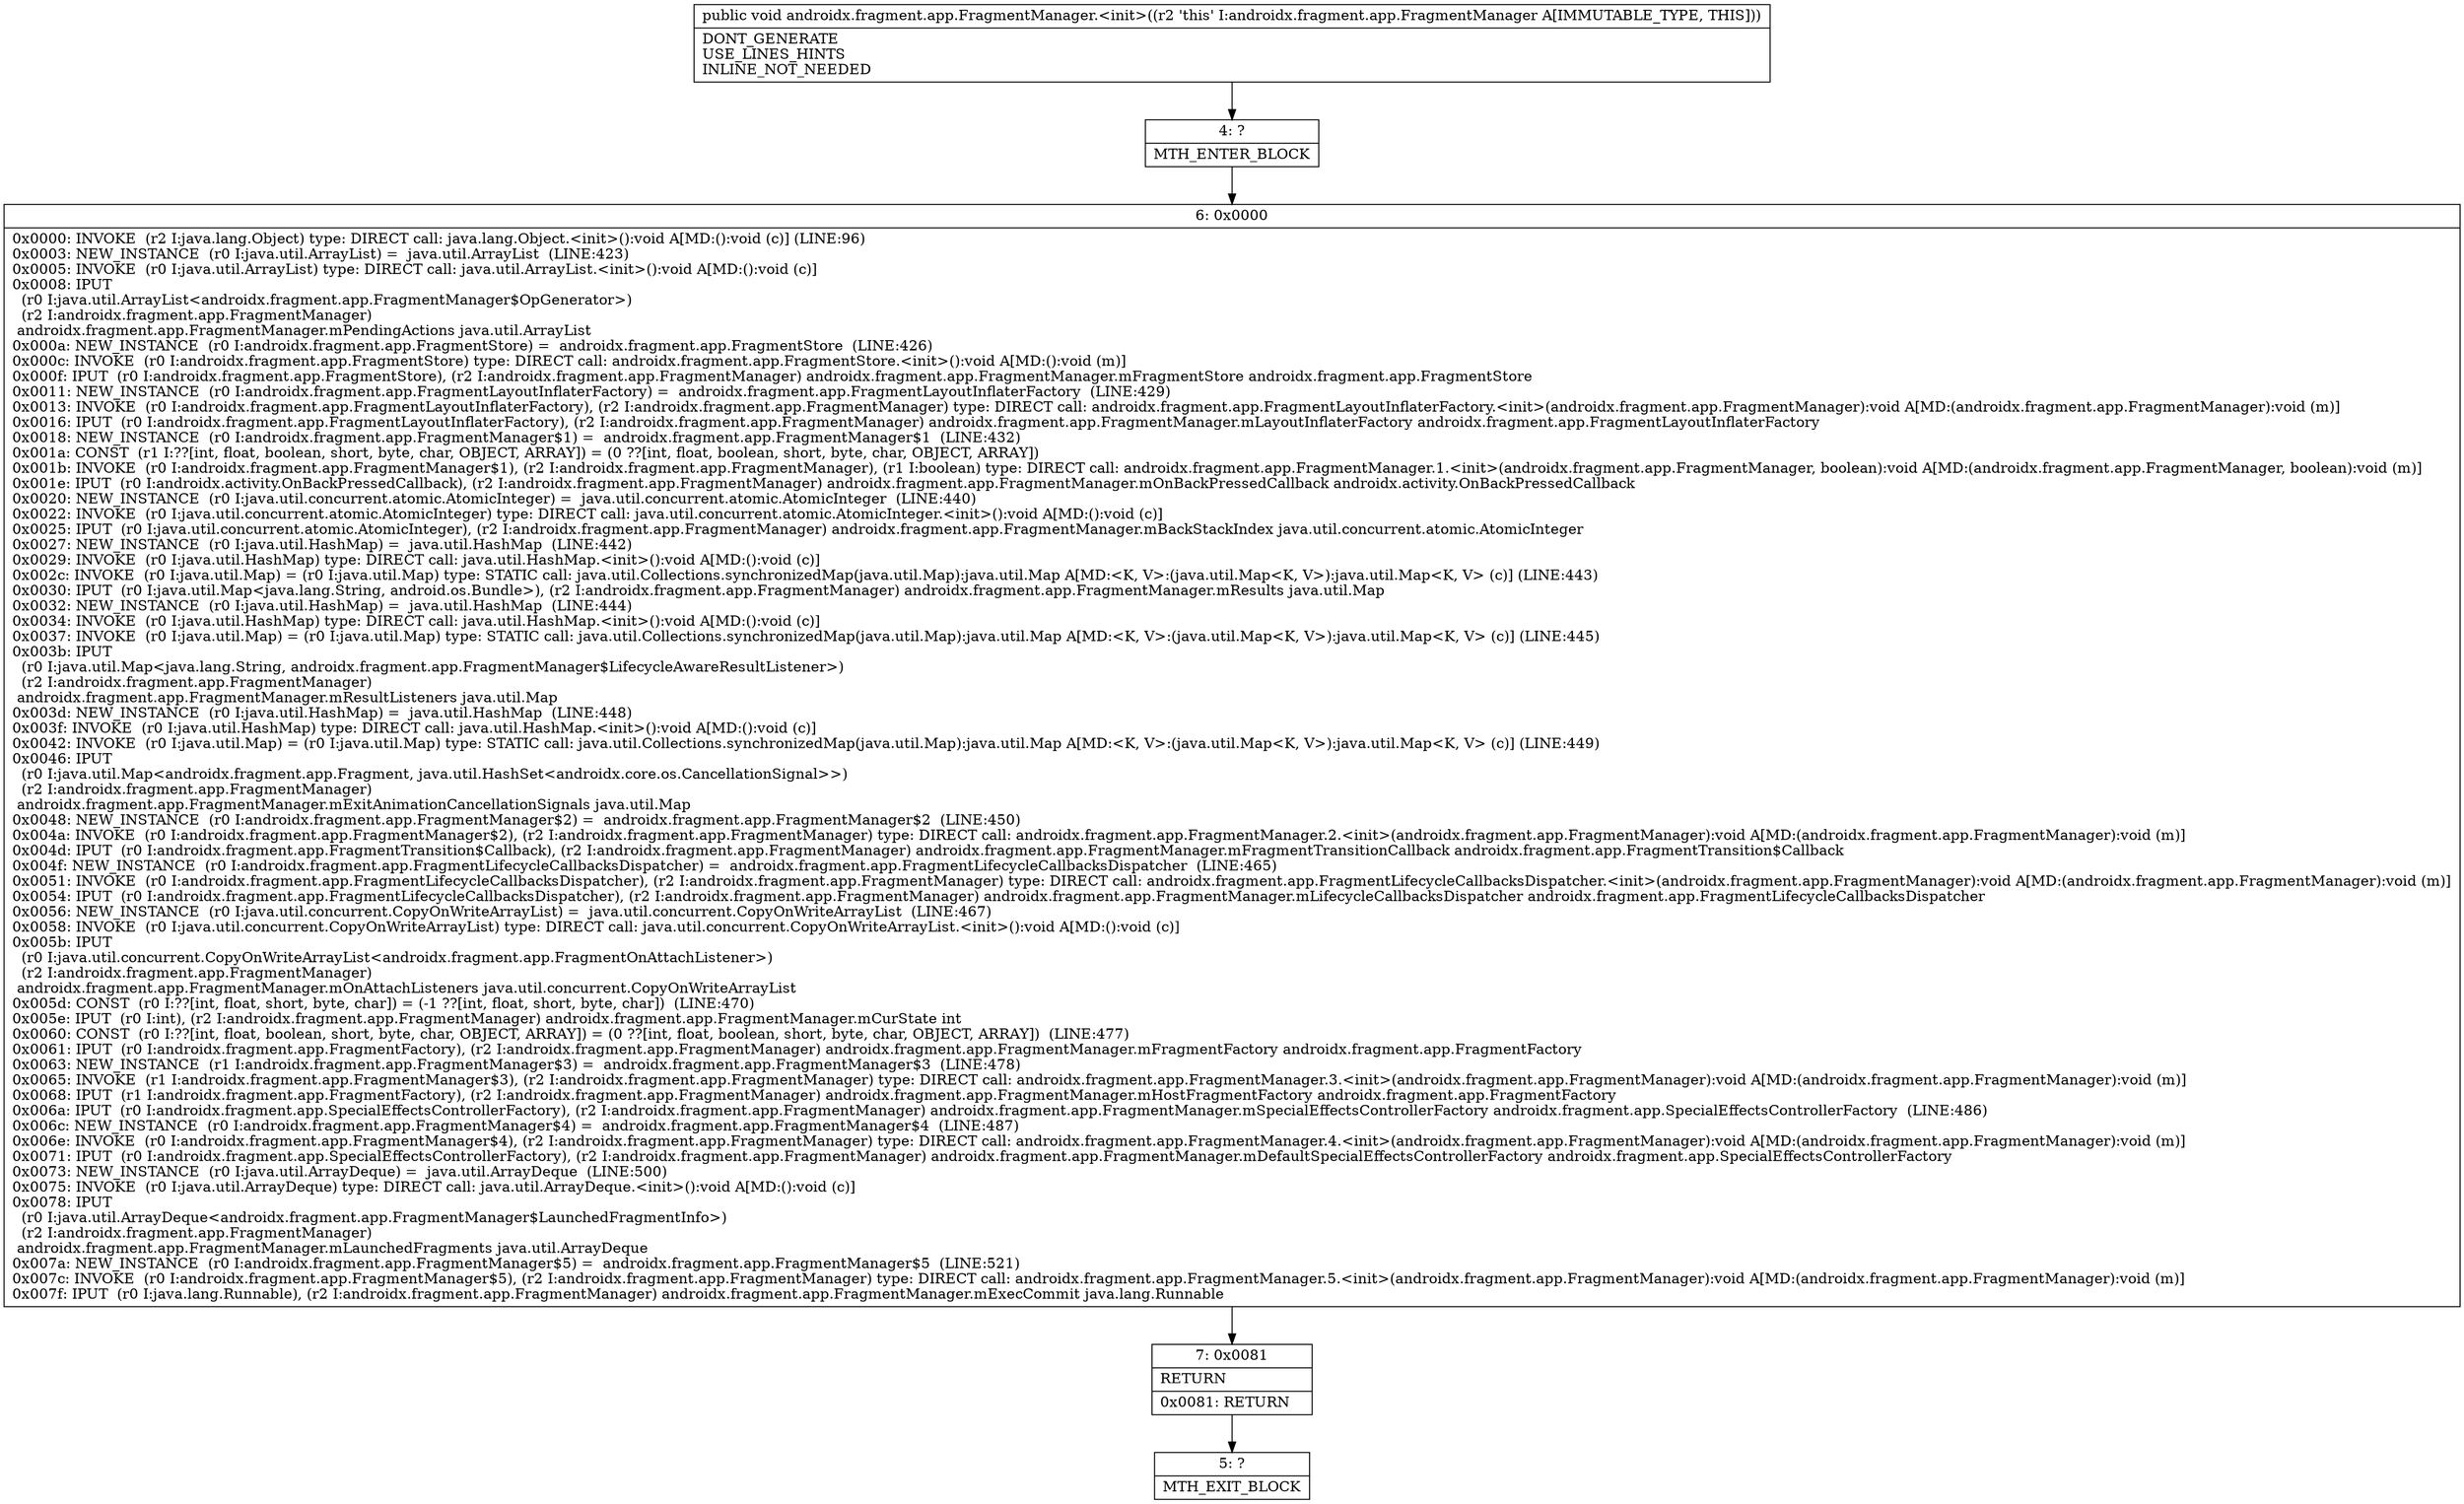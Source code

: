digraph "CFG forandroidx.fragment.app.FragmentManager.\<init\>()V" {
Node_4 [shape=record,label="{4\:\ ?|MTH_ENTER_BLOCK\l}"];
Node_6 [shape=record,label="{6\:\ 0x0000|0x0000: INVOKE  (r2 I:java.lang.Object) type: DIRECT call: java.lang.Object.\<init\>():void A[MD:():void (c)] (LINE:96)\l0x0003: NEW_INSTANCE  (r0 I:java.util.ArrayList) =  java.util.ArrayList  (LINE:423)\l0x0005: INVOKE  (r0 I:java.util.ArrayList) type: DIRECT call: java.util.ArrayList.\<init\>():void A[MD:():void (c)]\l0x0008: IPUT  \l  (r0 I:java.util.ArrayList\<androidx.fragment.app.FragmentManager$OpGenerator\>)\l  (r2 I:androidx.fragment.app.FragmentManager)\l androidx.fragment.app.FragmentManager.mPendingActions java.util.ArrayList \l0x000a: NEW_INSTANCE  (r0 I:androidx.fragment.app.FragmentStore) =  androidx.fragment.app.FragmentStore  (LINE:426)\l0x000c: INVOKE  (r0 I:androidx.fragment.app.FragmentStore) type: DIRECT call: androidx.fragment.app.FragmentStore.\<init\>():void A[MD:():void (m)]\l0x000f: IPUT  (r0 I:androidx.fragment.app.FragmentStore), (r2 I:androidx.fragment.app.FragmentManager) androidx.fragment.app.FragmentManager.mFragmentStore androidx.fragment.app.FragmentStore \l0x0011: NEW_INSTANCE  (r0 I:androidx.fragment.app.FragmentLayoutInflaterFactory) =  androidx.fragment.app.FragmentLayoutInflaterFactory  (LINE:429)\l0x0013: INVOKE  (r0 I:androidx.fragment.app.FragmentLayoutInflaterFactory), (r2 I:androidx.fragment.app.FragmentManager) type: DIRECT call: androidx.fragment.app.FragmentLayoutInflaterFactory.\<init\>(androidx.fragment.app.FragmentManager):void A[MD:(androidx.fragment.app.FragmentManager):void (m)]\l0x0016: IPUT  (r0 I:androidx.fragment.app.FragmentLayoutInflaterFactory), (r2 I:androidx.fragment.app.FragmentManager) androidx.fragment.app.FragmentManager.mLayoutInflaterFactory androidx.fragment.app.FragmentLayoutInflaterFactory \l0x0018: NEW_INSTANCE  (r0 I:androidx.fragment.app.FragmentManager$1) =  androidx.fragment.app.FragmentManager$1  (LINE:432)\l0x001a: CONST  (r1 I:??[int, float, boolean, short, byte, char, OBJECT, ARRAY]) = (0 ??[int, float, boolean, short, byte, char, OBJECT, ARRAY]) \l0x001b: INVOKE  (r0 I:androidx.fragment.app.FragmentManager$1), (r2 I:androidx.fragment.app.FragmentManager), (r1 I:boolean) type: DIRECT call: androidx.fragment.app.FragmentManager.1.\<init\>(androidx.fragment.app.FragmentManager, boolean):void A[MD:(androidx.fragment.app.FragmentManager, boolean):void (m)]\l0x001e: IPUT  (r0 I:androidx.activity.OnBackPressedCallback), (r2 I:androidx.fragment.app.FragmentManager) androidx.fragment.app.FragmentManager.mOnBackPressedCallback androidx.activity.OnBackPressedCallback \l0x0020: NEW_INSTANCE  (r0 I:java.util.concurrent.atomic.AtomicInteger) =  java.util.concurrent.atomic.AtomicInteger  (LINE:440)\l0x0022: INVOKE  (r0 I:java.util.concurrent.atomic.AtomicInteger) type: DIRECT call: java.util.concurrent.atomic.AtomicInteger.\<init\>():void A[MD:():void (c)]\l0x0025: IPUT  (r0 I:java.util.concurrent.atomic.AtomicInteger), (r2 I:androidx.fragment.app.FragmentManager) androidx.fragment.app.FragmentManager.mBackStackIndex java.util.concurrent.atomic.AtomicInteger \l0x0027: NEW_INSTANCE  (r0 I:java.util.HashMap) =  java.util.HashMap  (LINE:442)\l0x0029: INVOKE  (r0 I:java.util.HashMap) type: DIRECT call: java.util.HashMap.\<init\>():void A[MD:():void (c)]\l0x002c: INVOKE  (r0 I:java.util.Map) = (r0 I:java.util.Map) type: STATIC call: java.util.Collections.synchronizedMap(java.util.Map):java.util.Map A[MD:\<K, V\>:(java.util.Map\<K, V\>):java.util.Map\<K, V\> (c)] (LINE:443)\l0x0030: IPUT  (r0 I:java.util.Map\<java.lang.String, android.os.Bundle\>), (r2 I:androidx.fragment.app.FragmentManager) androidx.fragment.app.FragmentManager.mResults java.util.Map \l0x0032: NEW_INSTANCE  (r0 I:java.util.HashMap) =  java.util.HashMap  (LINE:444)\l0x0034: INVOKE  (r0 I:java.util.HashMap) type: DIRECT call: java.util.HashMap.\<init\>():void A[MD:():void (c)]\l0x0037: INVOKE  (r0 I:java.util.Map) = (r0 I:java.util.Map) type: STATIC call: java.util.Collections.synchronizedMap(java.util.Map):java.util.Map A[MD:\<K, V\>:(java.util.Map\<K, V\>):java.util.Map\<K, V\> (c)] (LINE:445)\l0x003b: IPUT  \l  (r0 I:java.util.Map\<java.lang.String, androidx.fragment.app.FragmentManager$LifecycleAwareResultListener\>)\l  (r2 I:androidx.fragment.app.FragmentManager)\l androidx.fragment.app.FragmentManager.mResultListeners java.util.Map \l0x003d: NEW_INSTANCE  (r0 I:java.util.HashMap) =  java.util.HashMap  (LINE:448)\l0x003f: INVOKE  (r0 I:java.util.HashMap) type: DIRECT call: java.util.HashMap.\<init\>():void A[MD:():void (c)]\l0x0042: INVOKE  (r0 I:java.util.Map) = (r0 I:java.util.Map) type: STATIC call: java.util.Collections.synchronizedMap(java.util.Map):java.util.Map A[MD:\<K, V\>:(java.util.Map\<K, V\>):java.util.Map\<K, V\> (c)] (LINE:449)\l0x0046: IPUT  \l  (r0 I:java.util.Map\<androidx.fragment.app.Fragment, java.util.HashSet\<androidx.core.os.CancellationSignal\>\>)\l  (r2 I:androidx.fragment.app.FragmentManager)\l androidx.fragment.app.FragmentManager.mExitAnimationCancellationSignals java.util.Map \l0x0048: NEW_INSTANCE  (r0 I:androidx.fragment.app.FragmentManager$2) =  androidx.fragment.app.FragmentManager$2  (LINE:450)\l0x004a: INVOKE  (r0 I:androidx.fragment.app.FragmentManager$2), (r2 I:androidx.fragment.app.FragmentManager) type: DIRECT call: androidx.fragment.app.FragmentManager.2.\<init\>(androidx.fragment.app.FragmentManager):void A[MD:(androidx.fragment.app.FragmentManager):void (m)]\l0x004d: IPUT  (r0 I:androidx.fragment.app.FragmentTransition$Callback), (r2 I:androidx.fragment.app.FragmentManager) androidx.fragment.app.FragmentManager.mFragmentTransitionCallback androidx.fragment.app.FragmentTransition$Callback \l0x004f: NEW_INSTANCE  (r0 I:androidx.fragment.app.FragmentLifecycleCallbacksDispatcher) =  androidx.fragment.app.FragmentLifecycleCallbacksDispatcher  (LINE:465)\l0x0051: INVOKE  (r0 I:androidx.fragment.app.FragmentLifecycleCallbacksDispatcher), (r2 I:androidx.fragment.app.FragmentManager) type: DIRECT call: androidx.fragment.app.FragmentLifecycleCallbacksDispatcher.\<init\>(androidx.fragment.app.FragmentManager):void A[MD:(androidx.fragment.app.FragmentManager):void (m)]\l0x0054: IPUT  (r0 I:androidx.fragment.app.FragmentLifecycleCallbacksDispatcher), (r2 I:androidx.fragment.app.FragmentManager) androidx.fragment.app.FragmentManager.mLifecycleCallbacksDispatcher androidx.fragment.app.FragmentLifecycleCallbacksDispatcher \l0x0056: NEW_INSTANCE  (r0 I:java.util.concurrent.CopyOnWriteArrayList) =  java.util.concurrent.CopyOnWriteArrayList  (LINE:467)\l0x0058: INVOKE  (r0 I:java.util.concurrent.CopyOnWriteArrayList) type: DIRECT call: java.util.concurrent.CopyOnWriteArrayList.\<init\>():void A[MD:():void (c)]\l0x005b: IPUT  \l  (r0 I:java.util.concurrent.CopyOnWriteArrayList\<androidx.fragment.app.FragmentOnAttachListener\>)\l  (r2 I:androidx.fragment.app.FragmentManager)\l androidx.fragment.app.FragmentManager.mOnAttachListeners java.util.concurrent.CopyOnWriteArrayList \l0x005d: CONST  (r0 I:??[int, float, short, byte, char]) = (\-1 ??[int, float, short, byte, char])  (LINE:470)\l0x005e: IPUT  (r0 I:int), (r2 I:androidx.fragment.app.FragmentManager) androidx.fragment.app.FragmentManager.mCurState int \l0x0060: CONST  (r0 I:??[int, float, boolean, short, byte, char, OBJECT, ARRAY]) = (0 ??[int, float, boolean, short, byte, char, OBJECT, ARRAY])  (LINE:477)\l0x0061: IPUT  (r0 I:androidx.fragment.app.FragmentFactory), (r2 I:androidx.fragment.app.FragmentManager) androidx.fragment.app.FragmentManager.mFragmentFactory androidx.fragment.app.FragmentFactory \l0x0063: NEW_INSTANCE  (r1 I:androidx.fragment.app.FragmentManager$3) =  androidx.fragment.app.FragmentManager$3  (LINE:478)\l0x0065: INVOKE  (r1 I:androidx.fragment.app.FragmentManager$3), (r2 I:androidx.fragment.app.FragmentManager) type: DIRECT call: androidx.fragment.app.FragmentManager.3.\<init\>(androidx.fragment.app.FragmentManager):void A[MD:(androidx.fragment.app.FragmentManager):void (m)]\l0x0068: IPUT  (r1 I:androidx.fragment.app.FragmentFactory), (r2 I:androidx.fragment.app.FragmentManager) androidx.fragment.app.FragmentManager.mHostFragmentFactory androidx.fragment.app.FragmentFactory \l0x006a: IPUT  (r0 I:androidx.fragment.app.SpecialEffectsControllerFactory), (r2 I:androidx.fragment.app.FragmentManager) androidx.fragment.app.FragmentManager.mSpecialEffectsControllerFactory androidx.fragment.app.SpecialEffectsControllerFactory  (LINE:486)\l0x006c: NEW_INSTANCE  (r0 I:androidx.fragment.app.FragmentManager$4) =  androidx.fragment.app.FragmentManager$4  (LINE:487)\l0x006e: INVOKE  (r0 I:androidx.fragment.app.FragmentManager$4), (r2 I:androidx.fragment.app.FragmentManager) type: DIRECT call: androidx.fragment.app.FragmentManager.4.\<init\>(androidx.fragment.app.FragmentManager):void A[MD:(androidx.fragment.app.FragmentManager):void (m)]\l0x0071: IPUT  (r0 I:androidx.fragment.app.SpecialEffectsControllerFactory), (r2 I:androidx.fragment.app.FragmentManager) androidx.fragment.app.FragmentManager.mDefaultSpecialEffectsControllerFactory androidx.fragment.app.SpecialEffectsControllerFactory \l0x0073: NEW_INSTANCE  (r0 I:java.util.ArrayDeque) =  java.util.ArrayDeque  (LINE:500)\l0x0075: INVOKE  (r0 I:java.util.ArrayDeque) type: DIRECT call: java.util.ArrayDeque.\<init\>():void A[MD:():void (c)]\l0x0078: IPUT  \l  (r0 I:java.util.ArrayDeque\<androidx.fragment.app.FragmentManager$LaunchedFragmentInfo\>)\l  (r2 I:androidx.fragment.app.FragmentManager)\l androidx.fragment.app.FragmentManager.mLaunchedFragments java.util.ArrayDeque \l0x007a: NEW_INSTANCE  (r0 I:androidx.fragment.app.FragmentManager$5) =  androidx.fragment.app.FragmentManager$5  (LINE:521)\l0x007c: INVOKE  (r0 I:androidx.fragment.app.FragmentManager$5), (r2 I:androidx.fragment.app.FragmentManager) type: DIRECT call: androidx.fragment.app.FragmentManager.5.\<init\>(androidx.fragment.app.FragmentManager):void A[MD:(androidx.fragment.app.FragmentManager):void (m)]\l0x007f: IPUT  (r0 I:java.lang.Runnable), (r2 I:androidx.fragment.app.FragmentManager) androidx.fragment.app.FragmentManager.mExecCommit java.lang.Runnable \l}"];
Node_7 [shape=record,label="{7\:\ 0x0081|RETURN\l|0x0081: RETURN   \l}"];
Node_5 [shape=record,label="{5\:\ ?|MTH_EXIT_BLOCK\l}"];
MethodNode[shape=record,label="{public void androidx.fragment.app.FragmentManager.\<init\>((r2 'this' I:androidx.fragment.app.FragmentManager A[IMMUTABLE_TYPE, THIS]))  | DONT_GENERATE\lUSE_LINES_HINTS\lINLINE_NOT_NEEDED\l}"];
MethodNode -> Node_4;Node_4 -> Node_6;
Node_6 -> Node_7;
Node_7 -> Node_5;
}

